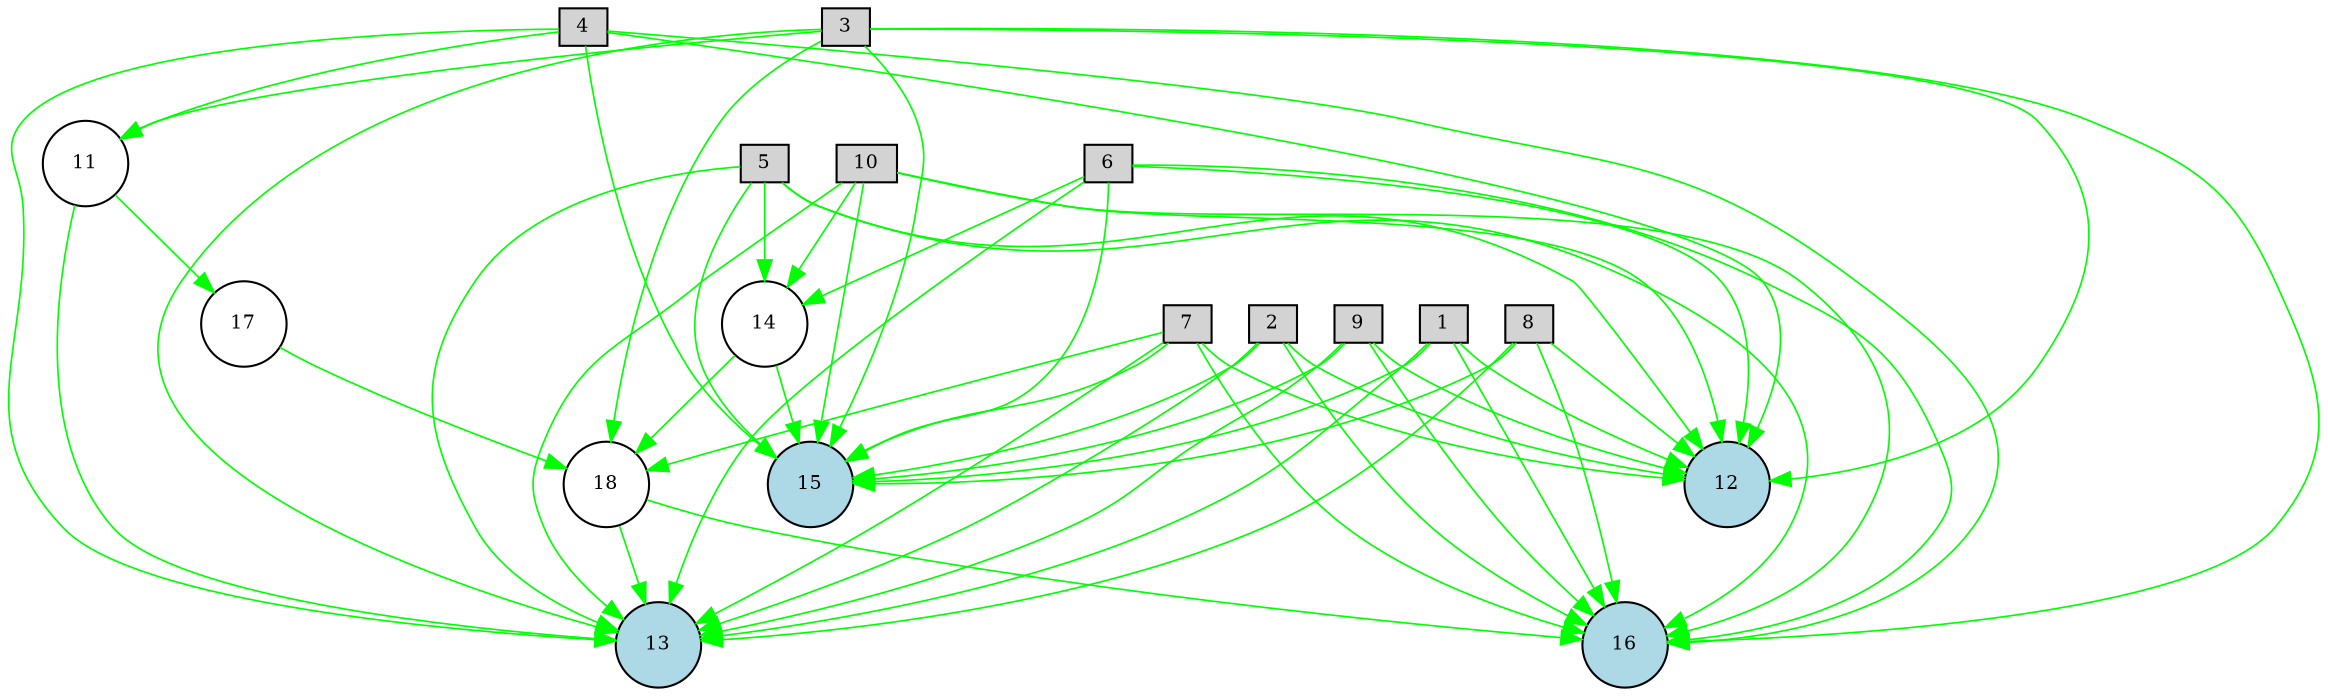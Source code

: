 digraph {
	node [fontsize=9 height=0.2 shape=circle width=0.2]
	1 [fillcolor=lightgray shape=box style=filled]
	2 [fillcolor=lightgray shape=box style=filled]
	3 [fillcolor=lightgray shape=box style=filled]
	4 [fillcolor=lightgray shape=box style=filled]
	5 [fillcolor=lightgray shape=box style=filled]
	6 [fillcolor=lightgray shape=box style=filled]
	7 [fillcolor=lightgray shape=box style=filled]
	8 [fillcolor=lightgray shape=box style=filled]
	9 [fillcolor=lightgray shape=box style=filled]
	10 [fillcolor=lightgray shape=box style=filled]
	16 [fillcolor=lightblue style=filled]
	12 [fillcolor=lightblue style=filled]
	13 [fillcolor=lightblue style=filled]
	15 [fillcolor=lightblue style=filled]
	11 [fillcolor=white style=filled]
	14 [fillcolor=white style=filled]
	17 [fillcolor=white style=filled]
	18 [fillcolor=white style=filled]
	1 -> 16 [color=green penwidth=0.8 style=solid]
	1 -> 12 [color=green penwidth=0.8 style=solid]
	1 -> 13 [color=green penwidth=0.8 style=solid]
	1 -> 15 [color=green penwidth=0.8 style=solid]
	2 -> 16 [color=green penwidth=0.8 style=solid]
	2 -> 12 [color=green penwidth=0.8 style=solid]
	2 -> 13 [color=green penwidth=0.8 style=solid]
	2 -> 15 [color=green penwidth=0.8 style=solid]
	3 -> 16 [color=green penwidth=0.8 style=solid]
	3 -> 12 [color=green penwidth=0.8 style=solid]
	3 -> 13 [color=green penwidth=0.8 style=solid]
	3 -> 15 [color=green penwidth=0.8 style=solid]
	4 -> 16 [color=green penwidth=0.8 style=solid]
	4 -> 12 [color=green penwidth=0.8 style=solid]
	4 -> 13 [color=green penwidth=0.8 style=solid]
	4 -> 15 [color=green penwidth=0.8 style=solid]
	5 -> 16 [color=green penwidth=0.8 style=solid]
	5 -> 12 [color=green penwidth=0.8 style=solid]
	5 -> 13 [color=green penwidth=0.8 style=solid]
	5 -> 15 [color=green penwidth=0.8 style=solid]
	6 -> 16 [color=green penwidth=0.8 style=solid]
	6 -> 12 [color=green penwidth=0.8 style=solid]
	6 -> 13 [color=green penwidth=0.8 style=solid]
	6 -> 15 [color=green penwidth=0.8 style=solid]
	7 -> 16 [color=green penwidth=0.8 style=solid]
	7 -> 12 [color=green penwidth=0.8 style=solid]
	7 -> 13 [color=green penwidth=0.8 style=solid]
	7 -> 15 [color=green penwidth=0.8 style=solid]
	8 -> 16 [color=green penwidth=0.8 style=solid]
	8 -> 12 [color=green penwidth=0.8 style=solid]
	8 -> 13 [color=green penwidth=0.8 style=solid]
	8 -> 15 [color=green penwidth=0.8 style=solid]
	9 -> 16 [color=green penwidth=0.8 style=solid]
	9 -> 12 [color=green penwidth=0.8 style=solid]
	9 -> 13 [color=green penwidth=0.8 style=solid]
	9 -> 15 [color=green penwidth=0.8 style=solid]
	10 -> 16 [color=green penwidth=0.8 style=solid]
	10 -> 12 [color=green penwidth=0.8 style=solid]
	10 -> 13 [color=green penwidth=0.8 style=solid]
	10 -> 15 [color=green penwidth=0.8 style=solid]
	10 -> 14 [color=green penwidth=0.8 style=solid]
	14 -> 15 [color=green penwidth=0.8 style=solid]
	3 -> 18 [color=green penwidth=0.8 style=solid]
	18 -> 16 [color=green penwidth=0.8 style=solid]
	3 -> 11 [color=green penwidth=0.8 style=solid]
	11 -> 13 [color=green penwidth=0.8 style=solid]
	18 -> 13 [color=green penwidth=0.8 style=solid]
	14 -> 18 [color=green penwidth=0.8 style=solid]
	7 -> 18 [color=green penwidth=0.8 style=solid]
	5 -> 14 [color=green penwidth=0.8 style=solid]
	4 -> 11 [color=green penwidth=0.8 style=solid]
	6 -> 14 [color=green penwidth=0.8 style=solid]
	11 -> 17 [color=green penwidth=0.8 style=solid]
	17 -> 18 [color=green penwidth=0.8 style=solid]
}
